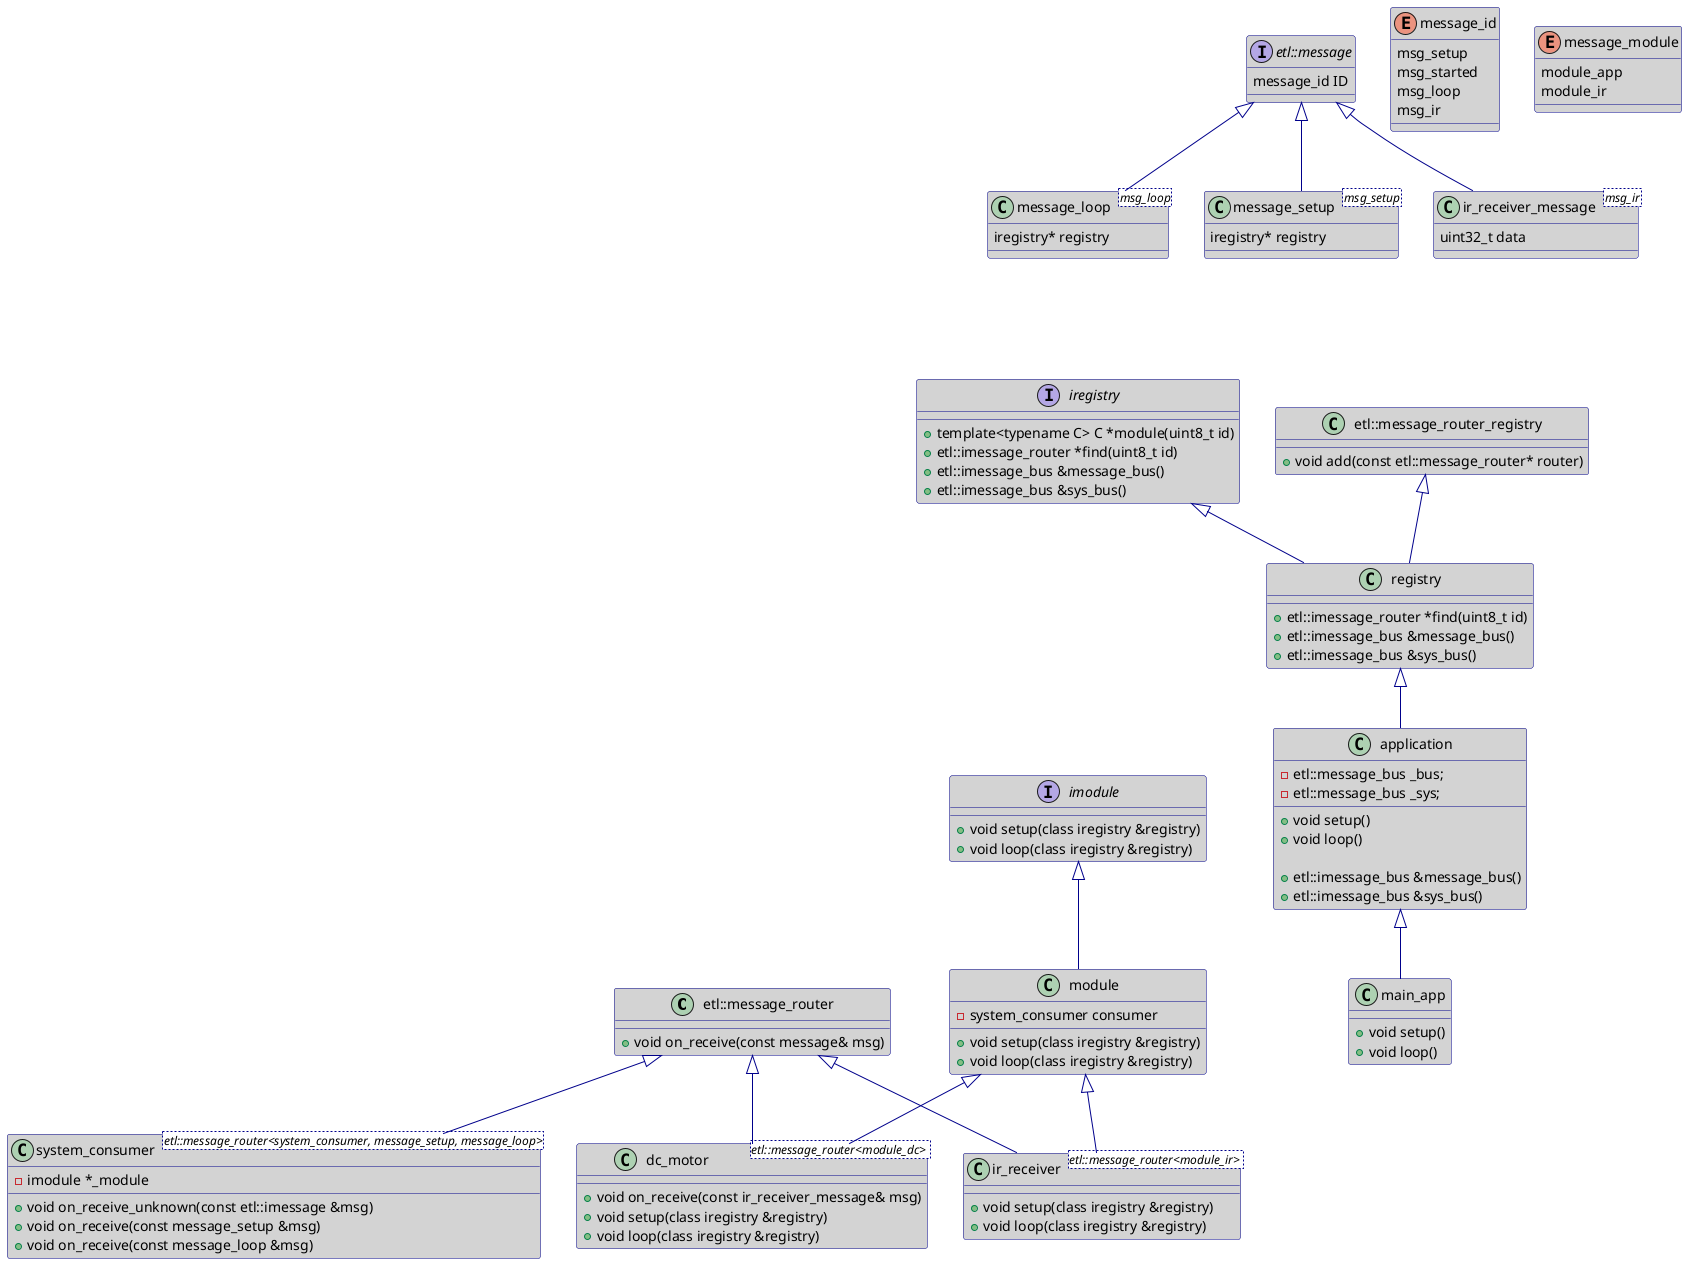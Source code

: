 @startuml

skinparam backgroundColor White
skinparam classBackgroundColor LightGray
skinparam arrowColor DarkBlue
skinparam classBorderColor DarkBlue

class etl::message_router {
    +void on_receive(const message& msg)
}

class etl::message_router_registry {
   +void add(const etl::message_router* router)
}

enum message_id {
    msg_setup
    msg_started
    msg_loop
    msg_ir
}

enum message_module {
    module_app
    module_ir
}

interface etl::message {
    {field} message_id ID
}

class message_setup<msg_setup> {
    iregistry* registry
}

etl::message <|-- message_setup

class message_loop<msg_loop> {
    iregistry* registry
}

etl::message <|-- message_loop

class ir_receiver_message<msg_ir> {
    uint32_t data
}

etl::message <|-- ir_receiver_message

interface iregistry {
    +template<typename C> C *module(uint8_t id)
    +etl::imessage_router *find(uint8_t id)
    +etl::imessage_bus &message_bus()
    +etl::imessage_bus &sys_bus()
}

class registry {
    +etl::imessage_router *find(uint8_t id)
    +etl::imessage_bus &message_bus()
    +etl::imessage_bus &sys_bus()
}

iregistry <|-- registry

etl::message_router_registry <|-- registry

class system_consumer<etl::message_router<system_consumer, message_setup, message_loop>> {
    -imodule *_module
    +void on_receive_unknown(const etl::imessage &msg)
    +void on_receive(const message_setup &msg)
    +void on_receive(const message_loop &msg)
}

etl::message_router <|-- system_consumer

interface imodule {
    +void setup(class iregistry &registry)
    +void loop(class iregistry &registry)
}

class module {
    -system_consumer consumer
    +void setup(class iregistry &registry)
    +void loop(class iregistry &registry)
}

imodule <|-- module

class application {
    -etl::message_bus _bus;
    -etl::message_bus _sys;

    +void setup()
    +void loop()

    +etl::imessage_bus &message_bus()
    +etl::imessage_bus &sys_bus()
}

registry <|-- application

class ir_receiver<etl::message_router<module_ir> > {
    +void setup(class iregistry &registry)
    +void loop(class iregistry &registry)
}

module <|-- ir_receiver
etl::message_router <|-- ir_receiver

class dc_motor<etl::message_router<module_dc> > {
    +void on_receive(const ir_receiver_message& msg)
    +void setup(class iregistry &registry)
    +void loop(class iregistry &registry)
}

module <|-- dc_motor
etl::message_router <|-- dc_motor


class main_app {
    +void setup()
    +void loop()
}

application <|-- main_app

message_loop --down[hidden]-> iregistry
iregistry --down[hidden]-> imodule

@enduml